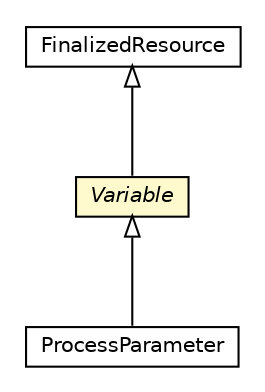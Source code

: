 #!/usr/local/bin/dot
#
# Class diagram 
# Generated by UMLGraph version R5_6-24-gf6e263 (http://www.umlgraph.org/)
#

digraph G {
	edge [fontname="Helvetica",fontsize=10,labelfontname="Helvetica",labelfontsize=10];
	node [fontname="Helvetica",fontsize=10,shape=plaintext];
	nodesep=0.25;
	ranksep=0.5;
	// org.universAAL.middleware.rdf.Variable
	c391667 [label=<<table title="org.universAAL.middleware.rdf.Variable" border="0" cellborder="1" cellspacing="0" cellpadding="2" port="p" bgcolor="lemonChiffon" href="./Variable.html">
		<tr><td><table border="0" cellspacing="0" cellpadding="1">
<tr><td align="center" balign="center"><font face="Helvetica-Oblique"> Variable </font></td></tr>
		</table></td></tr>
		</table>>, URL="./Variable.html", fontname="Helvetica", fontcolor="black", fontsize=10.0];
	// org.universAAL.middleware.rdf.FinalizedResource
	c391679 [label=<<table title="org.universAAL.middleware.rdf.FinalizedResource" border="0" cellborder="1" cellspacing="0" cellpadding="2" port="p" href="./FinalizedResource.html">
		<tr><td><table border="0" cellspacing="0" cellpadding="1">
<tr><td align="center" balign="center"> FinalizedResource </td></tr>
		</table></td></tr>
		</table>>, URL="./FinalizedResource.html", fontname="Helvetica", fontcolor="black", fontsize=10.0];
	// org.universAAL.middleware.service.owls.process.ProcessParameter
	c391959 [label=<<table title="org.universAAL.middleware.service.owls.process.ProcessParameter" border="0" cellborder="1" cellspacing="0" cellpadding="2" port="p" href="../service/owls/process/ProcessParameter.html">
		<tr><td><table border="0" cellspacing="0" cellpadding="1">
<tr><td align="center" balign="center"> ProcessParameter </td></tr>
		</table></td></tr>
		</table>>, URL="../service/owls/process/ProcessParameter.html", fontname="Helvetica", fontcolor="black", fontsize=10.0];
	//org.universAAL.middleware.rdf.Variable extends org.universAAL.middleware.rdf.FinalizedResource
	c391679:p -> c391667:p [dir=back,arrowtail=empty];
	//org.universAAL.middleware.service.owls.process.ProcessParameter extends org.universAAL.middleware.rdf.Variable
	c391667:p -> c391959:p [dir=back,arrowtail=empty];
}


